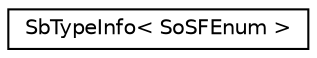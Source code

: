 digraph "Graphical Class Hierarchy"
{
 // LATEX_PDF_SIZE
  edge [fontname="Helvetica",fontsize="10",labelfontname="Helvetica",labelfontsize="10"];
  node [fontname="Helvetica",fontsize="10",shape=record];
  rankdir="LR";
  Node0 [label="SbTypeInfo\< SoSFEnum \>",height=0.2,width=0.4,color="black", fillcolor="white", style="filled",URL="$structSbTypeInfo_3_01SoSFEnum_01_4.html",tooltip=" "];
}
